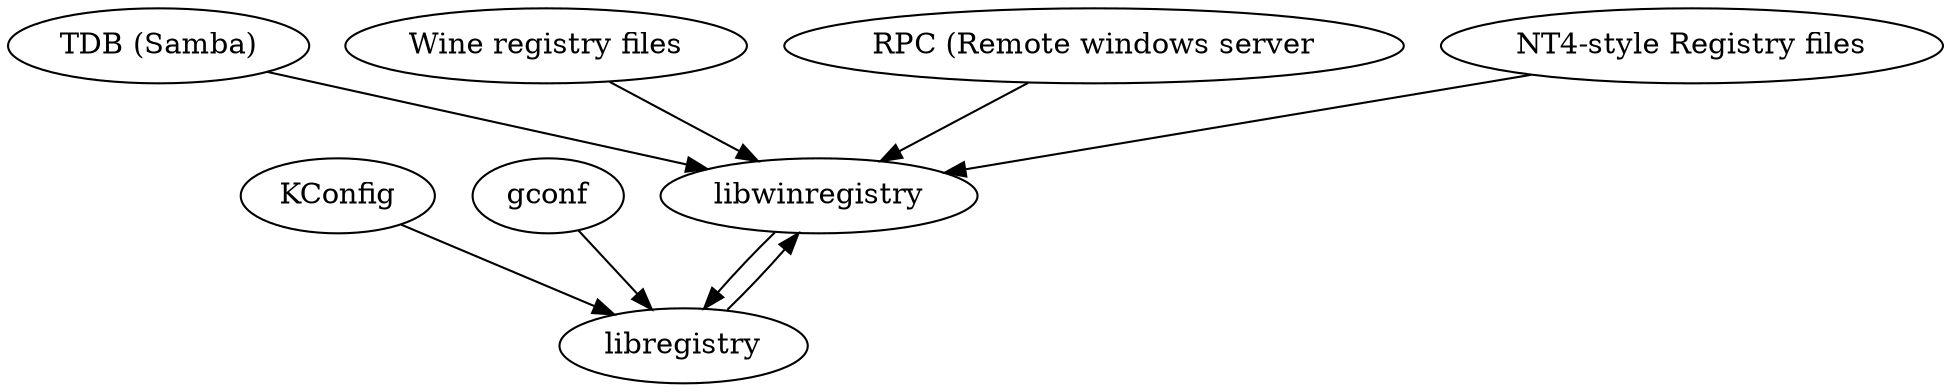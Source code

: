 digraph foo {
	libwinregistry -> libregistry;
	KConfig -> libregistry;
	gconf -> libregistry;
	"TDB (Samba)" -> libwinregistry;
	"Wine registry files" -> libwinregistry;
	"RPC (Remote windows server" -> libwinregistry;
	"NT4-style Registry files" -> libwinregistry;
	libregistry -> libwinregistry;
}
